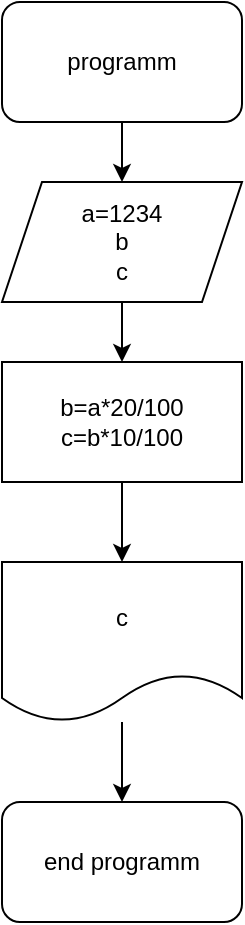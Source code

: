 <mxfile version="14.9.8" type="device"><diagram id="KRVy88lDb2zftVNW80zT" name="Page-1"><mxGraphModel dx="868" dy="450" grid="1" gridSize="10" guides="1" tooltips="1" connect="1" arrows="1" fold="1" page="1" pageScale="1" pageWidth="827" pageHeight="1169" math="0" shadow="0"><root><mxCell id="0"/><mxCell id="1" parent="0"/><mxCell id="dDIE6dTZWb0eor35nCJH-6" value="" style="edgeStyle=orthogonalEdgeStyle;rounded=0;orthogonalLoop=1;jettySize=auto;html=1;" edge="1" parent="1" source="dDIE6dTZWb0eor35nCJH-1" target="dDIE6dTZWb0eor35nCJH-2"><mxGeometry relative="1" as="geometry"/></mxCell><mxCell id="dDIE6dTZWb0eor35nCJH-1" value="programm" style="rounded=1;whiteSpace=wrap;html=1;" vertex="1" parent="1"><mxGeometry x="354" y="50" width="120" height="60" as="geometry"/></mxCell><mxCell id="dDIE6dTZWb0eor35nCJH-7" value="" style="edgeStyle=orthogonalEdgeStyle;rounded=0;orthogonalLoop=1;jettySize=auto;html=1;" edge="1" parent="1" source="dDIE6dTZWb0eor35nCJH-2" target="dDIE6dTZWb0eor35nCJH-3"><mxGeometry relative="1" as="geometry"/></mxCell><mxCell id="dDIE6dTZWb0eor35nCJH-2" value="a=1234&lt;br&gt;b&lt;br&gt;c" style="shape=parallelogram;perimeter=parallelogramPerimeter;whiteSpace=wrap;html=1;fixedSize=1;" vertex="1" parent="1"><mxGeometry x="354" y="140" width="120" height="60" as="geometry"/></mxCell><mxCell id="dDIE6dTZWb0eor35nCJH-8" value="" style="edgeStyle=orthogonalEdgeStyle;rounded=0;orthogonalLoop=1;jettySize=auto;html=1;" edge="1" parent="1" source="dDIE6dTZWb0eor35nCJH-3" target="dDIE6dTZWb0eor35nCJH-4"><mxGeometry relative="1" as="geometry"/></mxCell><mxCell id="dDIE6dTZWb0eor35nCJH-3" value="b=a*20/100&lt;br&gt;c=b*10/100" style="rounded=0;whiteSpace=wrap;html=1;" vertex="1" parent="1"><mxGeometry x="354" y="230" width="120" height="60" as="geometry"/></mxCell><mxCell id="dDIE6dTZWb0eor35nCJH-9" value="" style="edgeStyle=orthogonalEdgeStyle;rounded=0;orthogonalLoop=1;jettySize=auto;html=1;" edge="1" parent="1" source="dDIE6dTZWb0eor35nCJH-4" target="dDIE6dTZWb0eor35nCJH-5"><mxGeometry relative="1" as="geometry"/></mxCell><mxCell id="dDIE6dTZWb0eor35nCJH-4" value="c" style="shape=document;whiteSpace=wrap;html=1;boundedLbl=1;" vertex="1" parent="1"><mxGeometry x="354" y="330" width="120" height="80" as="geometry"/></mxCell><mxCell id="dDIE6dTZWb0eor35nCJH-5" value="end programm" style="rounded=1;whiteSpace=wrap;html=1;" vertex="1" parent="1"><mxGeometry x="354" y="450" width="120" height="60" as="geometry"/></mxCell></root></mxGraphModel></diagram></mxfile>